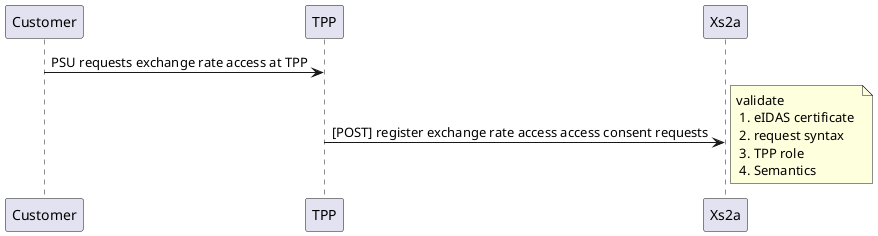 @startuml
Customer -> TPP: PSU requests exchange rate access at TPP
TPP -> Xs2a: [POST] register exchange rate access access consent requests
note right: validate \n 1. eIDAS certificate \n 2. request syntax \n 3. TPP role \n 4. Semantics

@enduml